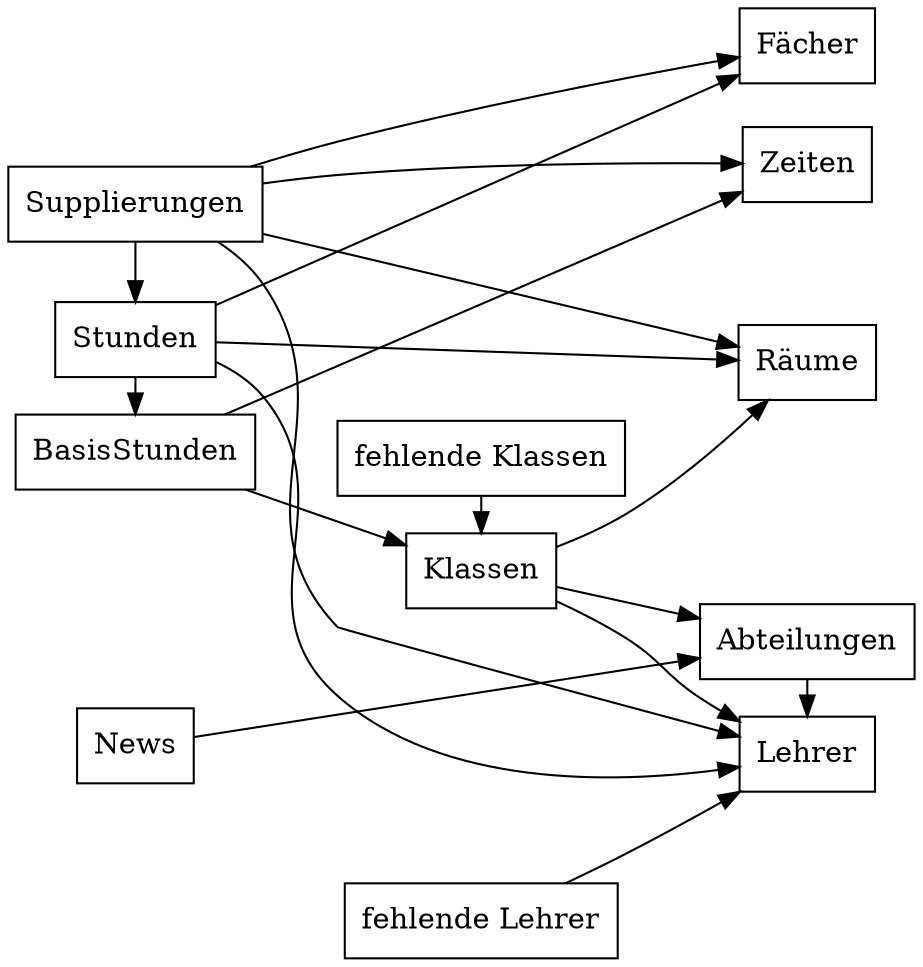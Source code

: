 digraph database {
	rankdir=LR;
	
	node [shape=box];

	Abteilungen -> Lehrer;
	Klassen -> {Abteilungen Lehrer Räume};
	BasisStunden -> {Klassen Zeiten Zeiten};
	Stunden -> {BasisStunden Lehrer Fächer Räume};
	Supplierungen -> {Stunden Lehrer Zeiten Zeiten Fächer Räume};
	"fehlende Lehrer" -> Lehrer;
	"fehlende Klassen" -> Klassen;
	News -> Abteilungen;

	{rank=same; News}
	{rank=same; Lehrer Räume Zeiten Fächer Abteilungen}
	{rank=same; "fehlende Klassen" "fehlende Lehrer" Klassen}
	{rank=same; BasisStunden Stunden News Supplierungen}
}
